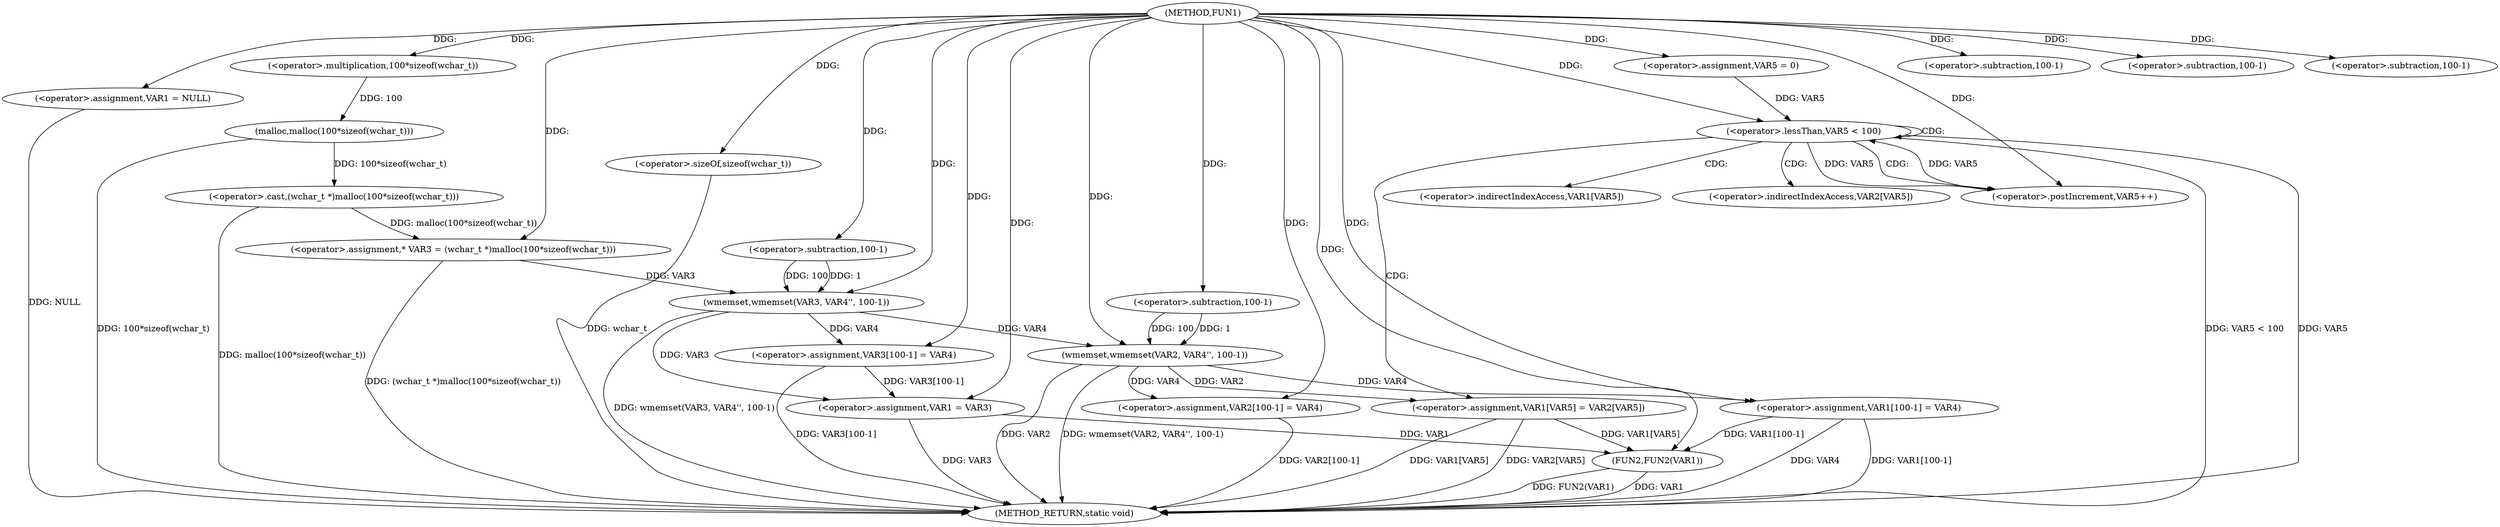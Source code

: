 digraph FUN1 {  
"1000100" [label = "(METHOD,FUN1)" ]
"1000177" [label = "(METHOD_RETURN,static void)" ]
"1000103" [label = "(<operator>.assignment,VAR1 = NULL)" ]
"1000110" [label = "(<operator>.assignment,* VAR3 = (wchar_t *)malloc(100*sizeof(wchar_t)))" ]
"1000112" [label = "(<operator>.cast,(wchar_t *)malloc(100*sizeof(wchar_t)))" ]
"1000114" [label = "(malloc,malloc(100*sizeof(wchar_t)))" ]
"1000115" [label = "(<operator>.multiplication,100*sizeof(wchar_t))" ]
"1000117" [label = "(<operator>.sizeOf,sizeof(wchar_t))" ]
"1000119" [label = "(wmemset,wmemset(VAR3, VAR4'', 100-1))" ]
"1000122" [label = "(<operator>.subtraction,100-1)" ]
"1000125" [label = "(<operator>.assignment,VAR3[100-1] = VAR4)" ]
"1000128" [label = "(<operator>.subtraction,100-1)" ]
"1000132" [label = "(<operator>.assignment,VAR1 = VAR3)" ]
"1000138" [label = "(wmemset,wmemset(VAR2, VAR4'', 100-1))" ]
"1000141" [label = "(<operator>.subtraction,100-1)" ]
"1000144" [label = "(<operator>.assignment,VAR2[100-1] = VAR4)" ]
"1000147" [label = "(<operator>.subtraction,100-1)" ]
"1000152" [label = "(<operator>.assignment,VAR5 = 0)" ]
"1000155" [label = "(<operator>.lessThan,VAR5 < 100)" ]
"1000158" [label = "(<operator>.postIncrement,VAR5++)" ]
"1000161" [label = "(<operator>.assignment,VAR1[VAR5] = VAR2[VAR5])" ]
"1000168" [label = "(<operator>.assignment,VAR1[100-1] = VAR4)" ]
"1000171" [label = "(<operator>.subtraction,100-1)" ]
"1000175" [label = "(FUN2,FUN2(VAR1))" ]
"1000162" [label = "(<operator>.indirectIndexAccess,VAR1[VAR5])" ]
"1000165" [label = "(<operator>.indirectIndexAccess,VAR2[VAR5])" ]
  "1000168" -> "1000177"  [ label = "DDG: VAR1[100-1]"] 
  "1000103" -> "1000177"  [ label = "DDG: NULL"] 
  "1000112" -> "1000177"  [ label = "DDG: malloc(100*sizeof(wchar_t))"] 
  "1000114" -> "1000177"  [ label = "DDG: 100*sizeof(wchar_t)"] 
  "1000175" -> "1000177"  [ label = "DDG: VAR1"] 
  "1000117" -> "1000177"  [ label = "DDG: wchar_t"] 
  "1000110" -> "1000177"  [ label = "DDG: (wchar_t *)malloc(100*sizeof(wchar_t))"] 
  "1000119" -> "1000177"  [ label = "DDG: wmemset(VAR3, VAR4'', 100-1)"] 
  "1000161" -> "1000177"  [ label = "DDG: VAR1[VAR5]"] 
  "1000161" -> "1000177"  [ label = "DDG: VAR2[VAR5]"] 
  "1000125" -> "1000177"  [ label = "DDG: VAR3[100-1]"] 
  "1000138" -> "1000177"  [ label = "DDG: VAR2"] 
  "1000155" -> "1000177"  [ label = "DDG: VAR5 < 100"] 
  "1000132" -> "1000177"  [ label = "DDG: VAR3"] 
  "1000144" -> "1000177"  [ label = "DDG: VAR2[100-1]"] 
  "1000155" -> "1000177"  [ label = "DDG: VAR5"] 
  "1000138" -> "1000177"  [ label = "DDG: wmemset(VAR2, VAR4'', 100-1)"] 
  "1000168" -> "1000177"  [ label = "DDG: VAR4"] 
  "1000175" -> "1000177"  [ label = "DDG: FUN2(VAR1)"] 
  "1000100" -> "1000103"  [ label = "DDG: "] 
  "1000112" -> "1000110"  [ label = "DDG: malloc(100*sizeof(wchar_t))"] 
  "1000100" -> "1000110"  [ label = "DDG: "] 
  "1000114" -> "1000112"  [ label = "DDG: 100*sizeof(wchar_t)"] 
  "1000115" -> "1000114"  [ label = "DDG: 100"] 
  "1000100" -> "1000115"  [ label = "DDG: "] 
  "1000100" -> "1000117"  [ label = "DDG: "] 
  "1000110" -> "1000119"  [ label = "DDG: VAR3"] 
  "1000100" -> "1000119"  [ label = "DDG: "] 
  "1000122" -> "1000119"  [ label = "DDG: 100"] 
  "1000122" -> "1000119"  [ label = "DDG: 1"] 
  "1000100" -> "1000122"  [ label = "DDG: "] 
  "1000119" -> "1000125"  [ label = "DDG: VAR4"] 
  "1000100" -> "1000125"  [ label = "DDG: "] 
  "1000100" -> "1000128"  [ label = "DDG: "] 
  "1000125" -> "1000132"  [ label = "DDG: VAR3[100-1]"] 
  "1000119" -> "1000132"  [ label = "DDG: VAR3"] 
  "1000100" -> "1000132"  [ label = "DDG: "] 
  "1000100" -> "1000138"  [ label = "DDG: "] 
  "1000119" -> "1000138"  [ label = "DDG: VAR4"] 
  "1000141" -> "1000138"  [ label = "DDG: 100"] 
  "1000141" -> "1000138"  [ label = "DDG: 1"] 
  "1000100" -> "1000141"  [ label = "DDG: "] 
  "1000138" -> "1000144"  [ label = "DDG: VAR4"] 
  "1000100" -> "1000144"  [ label = "DDG: "] 
  "1000100" -> "1000147"  [ label = "DDG: "] 
  "1000100" -> "1000152"  [ label = "DDG: "] 
  "1000158" -> "1000155"  [ label = "DDG: VAR5"] 
  "1000152" -> "1000155"  [ label = "DDG: VAR5"] 
  "1000100" -> "1000155"  [ label = "DDG: "] 
  "1000155" -> "1000158"  [ label = "DDG: VAR5"] 
  "1000100" -> "1000158"  [ label = "DDG: "] 
  "1000138" -> "1000161"  [ label = "DDG: VAR2"] 
  "1000100" -> "1000168"  [ label = "DDG: "] 
  "1000138" -> "1000168"  [ label = "DDG: VAR4"] 
  "1000100" -> "1000171"  [ label = "DDG: "] 
  "1000168" -> "1000175"  [ label = "DDG: VAR1[100-1]"] 
  "1000132" -> "1000175"  [ label = "DDG: VAR1"] 
  "1000161" -> "1000175"  [ label = "DDG: VAR1[VAR5]"] 
  "1000100" -> "1000175"  [ label = "DDG: "] 
  "1000155" -> "1000155"  [ label = "CDG: "] 
  "1000155" -> "1000161"  [ label = "CDG: "] 
  "1000155" -> "1000162"  [ label = "CDG: "] 
  "1000155" -> "1000165"  [ label = "CDG: "] 
  "1000155" -> "1000158"  [ label = "CDG: "] 
}
